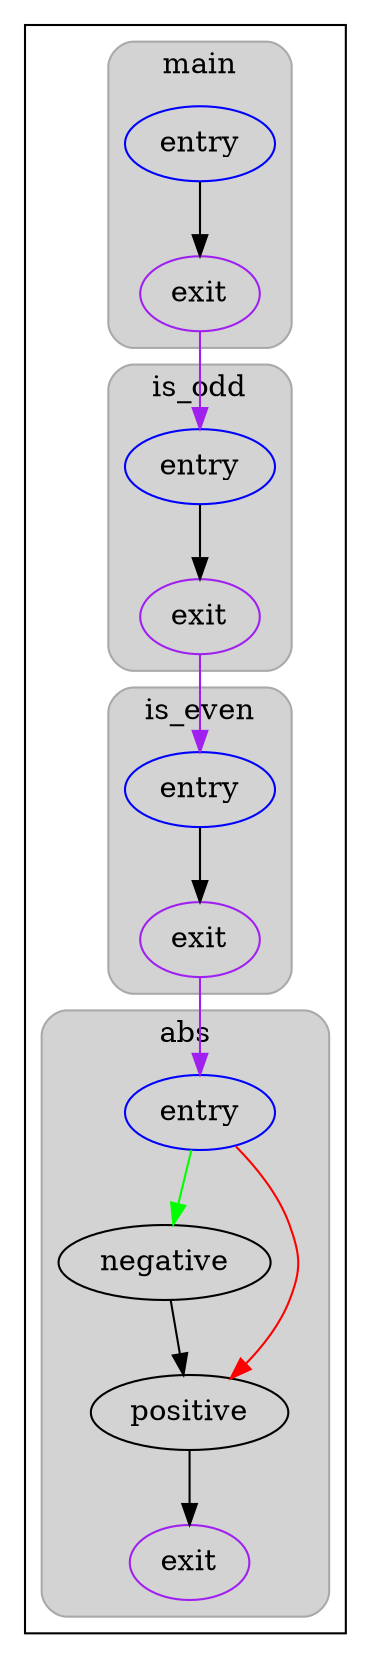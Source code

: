 strict digraph G {
  compound=true
  subgraph cluster_0 {
    subgraph cluster_0_0 {
      label="main"
      color=darkgray
      style=rounded
      bgcolor=lightgray
      cluster_0_0_0[label="entry",shape=oval,color=blue,rank=source]
      cluster_0_0_exit[label=exit,color=purple,rank=sink]
      cluster_0_0_0 -> cluster_0_0_exit [color=black]
    }
    subgraph cluster_0_1 {
      label="abs"
      color=darkgray
      style=rounded
      bgcolor=lightgray
      cluster_0_1_0[label="entry",shape=oval,color=blue,rank=source]
      cluster_0_1_1[label="negative",shape=oval]
      cluster_0_1_2[label="positive",shape=oval]
      cluster_0_1_exit[label=exit,color=purple,rank=sink]
      cluster_0_1_0 -> cluster_0_1_1 [color=green]
      cluster_0_1_0 -> cluster_0_1_2 [color=red]
      cluster_0_1_1 -> cluster_0_1_2
      cluster_0_1_2 -> cluster_0_1_exit [color=black]
    }
    subgraph cluster_0_2 {
      label="is_even"
      color=darkgray
      style=rounded
      bgcolor=lightgray
      cluster_0_2_0[label="entry",shape=oval,color=blue,rank=source]
      cluster_0_2_exit[label=exit,color=purple,rank=sink]
      cluster_0_2_0 -> cluster_0_2_exit [color=black]
    }
    subgraph cluster_0_3 {
      label="is_odd"
      color=darkgray
      style=rounded
      bgcolor=lightgray
      cluster_0_3_0[label="entry",shape=oval,color=blue,rank=source]
      cluster_0_3_exit[label=exit,color=purple,rank=sink]
      cluster_0_3_0 -> cluster_0_3_exit [color=black]
    }
    cluster_0_0_exit -> cluster_0_3_0 [color=purple]
    cluster_0_2_exit -> cluster_0_1_0 [color=purple]
    cluster_0_3_exit -> cluster_0_2_0 [color=purple]
  }
}
